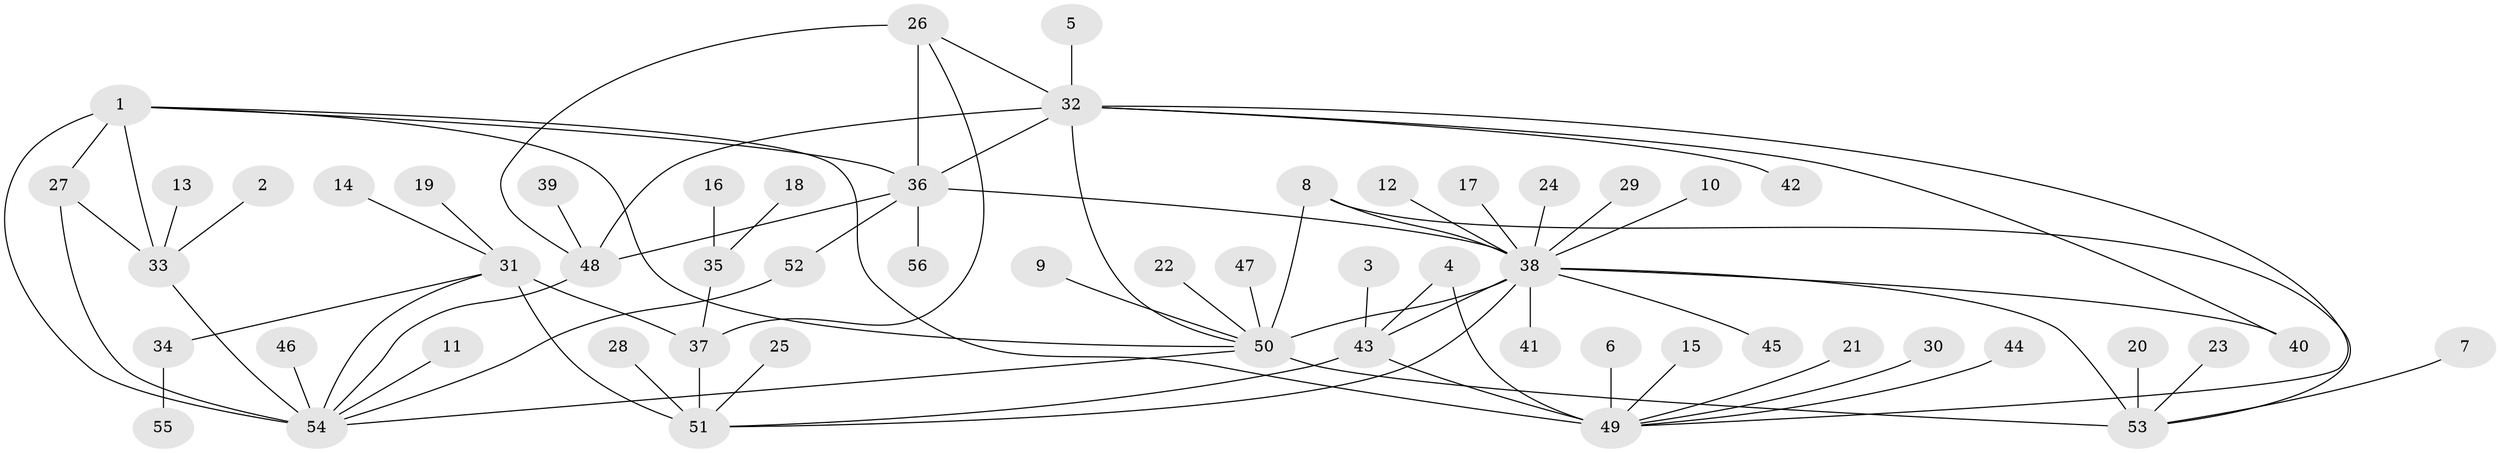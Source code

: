 // original degree distribution, {8: 0.04504504504504504, 6: 0.05405405405405406, 7: 0.04504504504504504, 4: 0.018018018018018018, 5: 0.04504504504504504, 14: 0.009009009009009009, 10: 0.009009009009009009, 9: 0.009009009009009009, 19: 0.009009009009009009, 12: 0.009009009009009009, 1: 0.6036036036036037, 2: 0.13513513513513514, 3: 0.009009009009009009}
// Generated by graph-tools (version 1.1) at 2025/26/03/09/25 03:26:49]
// undirected, 56 vertices, 77 edges
graph export_dot {
graph [start="1"]
  node [color=gray90,style=filled];
  1;
  2;
  3;
  4;
  5;
  6;
  7;
  8;
  9;
  10;
  11;
  12;
  13;
  14;
  15;
  16;
  17;
  18;
  19;
  20;
  21;
  22;
  23;
  24;
  25;
  26;
  27;
  28;
  29;
  30;
  31;
  32;
  33;
  34;
  35;
  36;
  37;
  38;
  39;
  40;
  41;
  42;
  43;
  44;
  45;
  46;
  47;
  48;
  49;
  50;
  51;
  52;
  53;
  54;
  55;
  56;
  1 -- 27 [weight=2.0];
  1 -- 33 [weight=2.0];
  1 -- 36 [weight=1.0];
  1 -- 49 [weight=1.0];
  1 -- 50 [weight=1.0];
  1 -- 54 [weight=2.0];
  2 -- 33 [weight=1.0];
  3 -- 43 [weight=1.0];
  4 -- 43 [weight=4.0];
  4 -- 49 [weight=2.0];
  5 -- 32 [weight=1.0];
  6 -- 49 [weight=1.0];
  7 -- 53 [weight=1.0];
  8 -- 38 [weight=1.0];
  8 -- 50 [weight=2.0];
  8 -- 53 [weight=1.0];
  9 -- 50 [weight=1.0];
  10 -- 38 [weight=1.0];
  11 -- 54 [weight=1.0];
  12 -- 38 [weight=1.0];
  13 -- 33 [weight=1.0];
  14 -- 31 [weight=1.0];
  15 -- 49 [weight=1.0];
  16 -- 35 [weight=1.0];
  17 -- 38 [weight=1.0];
  18 -- 35 [weight=1.0];
  19 -- 31 [weight=1.0];
  20 -- 53 [weight=1.0];
  21 -- 49 [weight=1.0];
  22 -- 50 [weight=1.0];
  23 -- 53 [weight=1.0];
  24 -- 38 [weight=1.0];
  25 -- 51 [weight=1.0];
  26 -- 32 [weight=1.0];
  26 -- 36 [weight=2.0];
  26 -- 37 [weight=1.0];
  26 -- 48 [weight=1.0];
  27 -- 33 [weight=1.0];
  27 -- 54 [weight=1.0];
  28 -- 51 [weight=1.0];
  29 -- 38 [weight=1.0];
  30 -- 49 [weight=1.0];
  31 -- 34 [weight=1.0];
  31 -- 37 [weight=2.0];
  31 -- 51 [weight=4.0];
  31 -- 54 [weight=1.0];
  32 -- 36 [weight=2.0];
  32 -- 40 [weight=1.0];
  32 -- 42 [weight=1.0];
  32 -- 48 [weight=1.0];
  32 -- 49 [weight=1.0];
  32 -- 50 [weight=1.0];
  33 -- 54 [weight=1.0];
  34 -- 55 [weight=1.0];
  35 -- 37 [weight=1.0];
  36 -- 38 [weight=1.0];
  36 -- 48 [weight=2.0];
  36 -- 52 [weight=1.0];
  36 -- 56 [weight=1.0];
  37 -- 51 [weight=2.0];
  38 -- 40 [weight=1.0];
  38 -- 41 [weight=1.0];
  38 -- 43 [weight=3.0];
  38 -- 45 [weight=1.0];
  38 -- 50 [weight=2.0];
  38 -- 51 [weight=2.0];
  38 -- 53 [weight=1.0];
  39 -- 48 [weight=1.0];
  43 -- 49 [weight=2.0];
  43 -- 51 [weight=1.0];
  44 -- 49 [weight=1.0];
  46 -- 54 [weight=1.0];
  47 -- 50 [weight=1.0];
  48 -- 54 [weight=1.0];
  50 -- 53 [weight=2.0];
  50 -- 54 [weight=1.0];
  52 -- 54 [weight=1.0];
}
